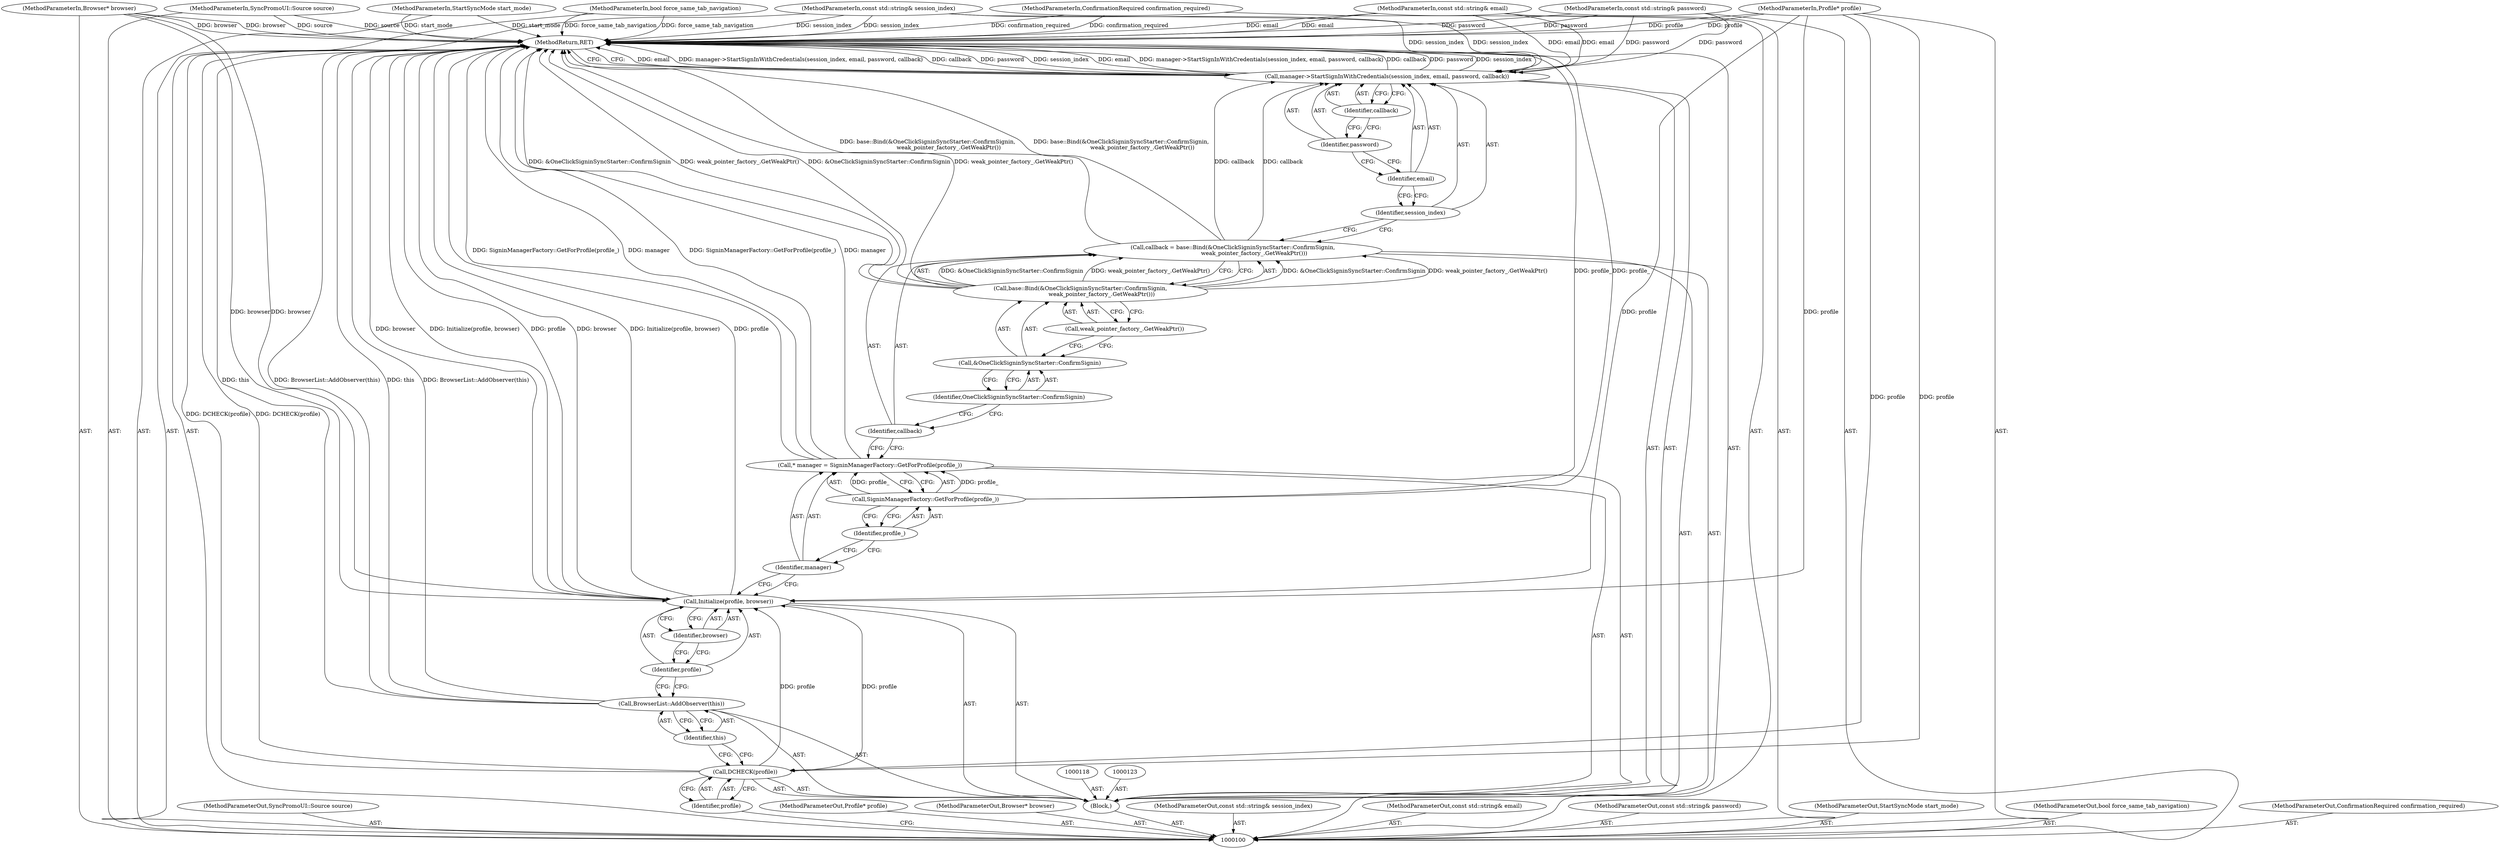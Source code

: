 digraph "0_Chrome_afbc71b7a78ac99810a6b22b2b0a2e85dde18794_1" {
"1000135" [label="(MethodReturn,RET)"];
"1000109" [label="(MethodParameterIn,SyncPromoUI::Source source)"];
"1000198" [label="(MethodParameterOut,SyncPromoUI::Source source)"];
"1000110" [label="(Block,)"];
"1000112" [label="(Identifier,profile)"];
"1000111" [label="(Call,DCHECK(profile))"];
"1000114" [label="(Identifier,this)"];
"1000113" [label="(Call,BrowserList::AddObserver(this))"];
"1000116" [label="(Identifier,profile)"];
"1000115" [label="(Call,Initialize(profile, browser))"];
"1000117" [label="(Identifier,browser)"];
"1000101" [label="(MethodParameterIn,Profile* profile)"];
"1000190" [label="(MethodParameterOut,Profile* profile)"];
"1000119" [label="(Call,* manager = SigninManagerFactory::GetForProfile(profile_))"];
"1000120" [label="(Identifier,manager)"];
"1000121" [label="(Call,SigninManagerFactory::GetForProfile(profile_))"];
"1000122" [label="(Identifier,profile_)"];
"1000126" [label="(Call,base::Bind(&OneClickSigninSyncStarter::ConfirmSignin,\n                        weak_pointer_factory_.GetWeakPtr()))"];
"1000124" [label="(Call,callback = base::Bind(&OneClickSigninSyncStarter::ConfirmSignin,\n                        weak_pointer_factory_.GetWeakPtr()))"];
"1000125" [label="(Identifier,callback)"];
"1000127" [label="(Call,&OneClickSigninSyncStarter::ConfirmSignin)"];
"1000128" [label="(Identifier,OneClickSigninSyncStarter::ConfirmSignin)"];
"1000129" [label="(Call,weak_pointer_factory_.GetWeakPtr())"];
"1000130" [label="(Call,manager->StartSignInWithCredentials(session_index, email, password, callback))"];
"1000131" [label="(Identifier,session_index)"];
"1000132" [label="(Identifier,email)"];
"1000133" [label="(Identifier,password)"];
"1000134" [label="(Identifier,callback)"];
"1000102" [label="(MethodParameterIn,Browser* browser)"];
"1000191" [label="(MethodParameterOut,Browser* browser)"];
"1000103" [label="(MethodParameterIn,const std::string& session_index)"];
"1000192" [label="(MethodParameterOut,const std::string& session_index)"];
"1000104" [label="(MethodParameterIn,const std::string& email)"];
"1000193" [label="(MethodParameterOut,const std::string& email)"];
"1000105" [label="(MethodParameterIn,const std::string& password)"];
"1000194" [label="(MethodParameterOut,const std::string& password)"];
"1000106" [label="(MethodParameterIn,StartSyncMode start_mode)"];
"1000195" [label="(MethodParameterOut,StartSyncMode start_mode)"];
"1000107" [label="(MethodParameterIn,bool force_same_tab_navigation)"];
"1000196" [label="(MethodParameterOut,bool force_same_tab_navigation)"];
"1000108" [label="(MethodParameterIn,ConfirmationRequired confirmation_required)"];
"1000197" [label="(MethodParameterOut,ConfirmationRequired confirmation_required)"];
"1000135" -> "1000100"  [label="AST: "];
"1000135" -> "1000130"  [label="CFG: "];
"1000115" -> "1000135"  [label="DDG: browser"];
"1000115" -> "1000135"  [label="DDG: Initialize(profile, browser)"];
"1000115" -> "1000135"  [label="DDG: profile"];
"1000108" -> "1000135"  [label="DDG: confirmation_required"];
"1000107" -> "1000135"  [label="DDG: force_same_tab_navigation"];
"1000104" -> "1000135"  [label="DDG: email"];
"1000105" -> "1000135"  [label="DDG: password"];
"1000113" -> "1000135"  [label="DDG: this"];
"1000113" -> "1000135"  [label="DDG: BrowserList::AddObserver(this)"];
"1000130" -> "1000135"  [label="DDG: email"];
"1000130" -> "1000135"  [label="DDG: manager->StartSignInWithCredentials(session_index, email, password, callback)"];
"1000130" -> "1000135"  [label="DDG: callback"];
"1000130" -> "1000135"  [label="DDG: password"];
"1000130" -> "1000135"  [label="DDG: session_index"];
"1000126" -> "1000135"  [label="DDG: &OneClickSigninSyncStarter::ConfirmSignin"];
"1000126" -> "1000135"  [label="DDG: weak_pointer_factory_.GetWeakPtr()"];
"1000121" -> "1000135"  [label="DDG: profile_"];
"1000124" -> "1000135"  [label="DDG: base::Bind(&OneClickSigninSyncStarter::ConfirmSignin,\n                        weak_pointer_factory_.GetWeakPtr())"];
"1000103" -> "1000135"  [label="DDG: session_index"];
"1000119" -> "1000135"  [label="DDG: SigninManagerFactory::GetForProfile(profile_)"];
"1000119" -> "1000135"  [label="DDG: manager"];
"1000102" -> "1000135"  [label="DDG: browser"];
"1000101" -> "1000135"  [label="DDG: profile"];
"1000111" -> "1000135"  [label="DDG: DCHECK(profile)"];
"1000106" -> "1000135"  [label="DDG: start_mode"];
"1000109" -> "1000135"  [label="DDG: source"];
"1000109" -> "1000100"  [label="AST: "];
"1000109" -> "1000135"  [label="DDG: source"];
"1000198" -> "1000100"  [label="AST: "];
"1000110" -> "1000100"  [label="AST: "];
"1000111" -> "1000110"  [label="AST: "];
"1000113" -> "1000110"  [label="AST: "];
"1000115" -> "1000110"  [label="AST: "];
"1000118" -> "1000110"  [label="AST: "];
"1000119" -> "1000110"  [label="AST: "];
"1000123" -> "1000110"  [label="AST: "];
"1000124" -> "1000110"  [label="AST: "];
"1000130" -> "1000110"  [label="AST: "];
"1000112" -> "1000111"  [label="AST: "];
"1000112" -> "1000100"  [label="CFG: "];
"1000111" -> "1000112"  [label="CFG: "];
"1000111" -> "1000110"  [label="AST: "];
"1000111" -> "1000112"  [label="CFG: "];
"1000112" -> "1000111"  [label="AST: "];
"1000114" -> "1000111"  [label="CFG: "];
"1000111" -> "1000135"  [label="DDG: DCHECK(profile)"];
"1000101" -> "1000111"  [label="DDG: profile"];
"1000111" -> "1000115"  [label="DDG: profile"];
"1000114" -> "1000113"  [label="AST: "];
"1000114" -> "1000111"  [label="CFG: "];
"1000113" -> "1000114"  [label="CFG: "];
"1000113" -> "1000110"  [label="AST: "];
"1000113" -> "1000114"  [label="CFG: "];
"1000114" -> "1000113"  [label="AST: "];
"1000116" -> "1000113"  [label="CFG: "];
"1000113" -> "1000135"  [label="DDG: this"];
"1000113" -> "1000135"  [label="DDG: BrowserList::AddObserver(this)"];
"1000116" -> "1000115"  [label="AST: "];
"1000116" -> "1000113"  [label="CFG: "];
"1000117" -> "1000116"  [label="CFG: "];
"1000115" -> "1000110"  [label="AST: "];
"1000115" -> "1000117"  [label="CFG: "];
"1000116" -> "1000115"  [label="AST: "];
"1000117" -> "1000115"  [label="AST: "];
"1000120" -> "1000115"  [label="CFG: "];
"1000115" -> "1000135"  [label="DDG: browser"];
"1000115" -> "1000135"  [label="DDG: Initialize(profile, browser)"];
"1000115" -> "1000135"  [label="DDG: profile"];
"1000111" -> "1000115"  [label="DDG: profile"];
"1000101" -> "1000115"  [label="DDG: profile"];
"1000102" -> "1000115"  [label="DDG: browser"];
"1000117" -> "1000115"  [label="AST: "];
"1000117" -> "1000116"  [label="CFG: "];
"1000115" -> "1000117"  [label="CFG: "];
"1000101" -> "1000100"  [label="AST: "];
"1000101" -> "1000135"  [label="DDG: profile"];
"1000101" -> "1000111"  [label="DDG: profile"];
"1000101" -> "1000115"  [label="DDG: profile"];
"1000190" -> "1000100"  [label="AST: "];
"1000119" -> "1000110"  [label="AST: "];
"1000119" -> "1000121"  [label="CFG: "];
"1000120" -> "1000119"  [label="AST: "];
"1000121" -> "1000119"  [label="AST: "];
"1000125" -> "1000119"  [label="CFG: "];
"1000119" -> "1000135"  [label="DDG: SigninManagerFactory::GetForProfile(profile_)"];
"1000119" -> "1000135"  [label="DDG: manager"];
"1000121" -> "1000119"  [label="DDG: profile_"];
"1000120" -> "1000119"  [label="AST: "];
"1000120" -> "1000115"  [label="CFG: "];
"1000122" -> "1000120"  [label="CFG: "];
"1000121" -> "1000119"  [label="AST: "];
"1000121" -> "1000122"  [label="CFG: "];
"1000122" -> "1000121"  [label="AST: "];
"1000119" -> "1000121"  [label="CFG: "];
"1000121" -> "1000135"  [label="DDG: profile_"];
"1000121" -> "1000119"  [label="DDG: profile_"];
"1000122" -> "1000121"  [label="AST: "];
"1000122" -> "1000120"  [label="CFG: "];
"1000121" -> "1000122"  [label="CFG: "];
"1000126" -> "1000124"  [label="AST: "];
"1000126" -> "1000129"  [label="CFG: "];
"1000127" -> "1000126"  [label="AST: "];
"1000129" -> "1000126"  [label="AST: "];
"1000124" -> "1000126"  [label="CFG: "];
"1000126" -> "1000135"  [label="DDG: &OneClickSigninSyncStarter::ConfirmSignin"];
"1000126" -> "1000135"  [label="DDG: weak_pointer_factory_.GetWeakPtr()"];
"1000126" -> "1000124"  [label="DDG: &OneClickSigninSyncStarter::ConfirmSignin"];
"1000126" -> "1000124"  [label="DDG: weak_pointer_factory_.GetWeakPtr()"];
"1000124" -> "1000110"  [label="AST: "];
"1000124" -> "1000126"  [label="CFG: "];
"1000125" -> "1000124"  [label="AST: "];
"1000126" -> "1000124"  [label="AST: "];
"1000131" -> "1000124"  [label="CFG: "];
"1000124" -> "1000135"  [label="DDG: base::Bind(&OneClickSigninSyncStarter::ConfirmSignin,\n                        weak_pointer_factory_.GetWeakPtr())"];
"1000126" -> "1000124"  [label="DDG: &OneClickSigninSyncStarter::ConfirmSignin"];
"1000126" -> "1000124"  [label="DDG: weak_pointer_factory_.GetWeakPtr()"];
"1000124" -> "1000130"  [label="DDG: callback"];
"1000125" -> "1000124"  [label="AST: "];
"1000125" -> "1000119"  [label="CFG: "];
"1000128" -> "1000125"  [label="CFG: "];
"1000127" -> "1000126"  [label="AST: "];
"1000127" -> "1000128"  [label="CFG: "];
"1000128" -> "1000127"  [label="AST: "];
"1000129" -> "1000127"  [label="CFG: "];
"1000128" -> "1000127"  [label="AST: "];
"1000128" -> "1000125"  [label="CFG: "];
"1000127" -> "1000128"  [label="CFG: "];
"1000129" -> "1000126"  [label="AST: "];
"1000129" -> "1000127"  [label="CFG: "];
"1000126" -> "1000129"  [label="CFG: "];
"1000130" -> "1000110"  [label="AST: "];
"1000130" -> "1000134"  [label="CFG: "];
"1000131" -> "1000130"  [label="AST: "];
"1000132" -> "1000130"  [label="AST: "];
"1000133" -> "1000130"  [label="AST: "];
"1000134" -> "1000130"  [label="AST: "];
"1000135" -> "1000130"  [label="CFG: "];
"1000130" -> "1000135"  [label="DDG: email"];
"1000130" -> "1000135"  [label="DDG: manager->StartSignInWithCredentials(session_index, email, password, callback)"];
"1000130" -> "1000135"  [label="DDG: callback"];
"1000130" -> "1000135"  [label="DDG: password"];
"1000130" -> "1000135"  [label="DDG: session_index"];
"1000103" -> "1000130"  [label="DDG: session_index"];
"1000104" -> "1000130"  [label="DDG: email"];
"1000105" -> "1000130"  [label="DDG: password"];
"1000124" -> "1000130"  [label="DDG: callback"];
"1000131" -> "1000130"  [label="AST: "];
"1000131" -> "1000124"  [label="CFG: "];
"1000132" -> "1000131"  [label="CFG: "];
"1000132" -> "1000130"  [label="AST: "];
"1000132" -> "1000131"  [label="CFG: "];
"1000133" -> "1000132"  [label="CFG: "];
"1000133" -> "1000130"  [label="AST: "];
"1000133" -> "1000132"  [label="CFG: "];
"1000134" -> "1000133"  [label="CFG: "];
"1000134" -> "1000130"  [label="AST: "];
"1000134" -> "1000133"  [label="CFG: "];
"1000130" -> "1000134"  [label="CFG: "];
"1000102" -> "1000100"  [label="AST: "];
"1000102" -> "1000135"  [label="DDG: browser"];
"1000102" -> "1000115"  [label="DDG: browser"];
"1000191" -> "1000100"  [label="AST: "];
"1000103" -> "1000100"  [label="AST: "];
"1000103" -> "1000135"  [label="DDG: session_index"];
"1000103" -> "1000130"  [label="DDG: session_index"];
"1000192" -> "1000100"  [label="AST: "];
"1000104" -> "1000100"  [label="AST: "];
"1000104" -> "1000135"  [label="DDG: email"];
"1000104" -> "1000130"  [label="DDG: email"];
"1000193" -> "1000100"  [label="AST: "];
"1000105" -> "1000100"  [label="AST: "];
"1000105" -> "1000135"  [label="DDG: password"];
"1000105" -> "1000130"  [label="DDG: password"];
"1000194" -> "1000100"  [label="AST: "];
"1000106" -> "1000100"  [label="AST: "];
"1000106" -> "1000135"  [label="DDG: start_mode"];
"1000195" -> "1000100"  [label="AST: "];
"1000107" -> "1000100"  [label="AST: "];
"1000107" -> "1000135"  [label="DDG: force_same_tab_navigation"];
"1000196" -> "1000100"  [label="AST: "];
"1000108" -> "1000100"  [label="AST: "];
"1000108" -> "1000135"  [label="DDG: confirmation_required"];
"1000197" -> "1000100"  [label="AST: "];
}
